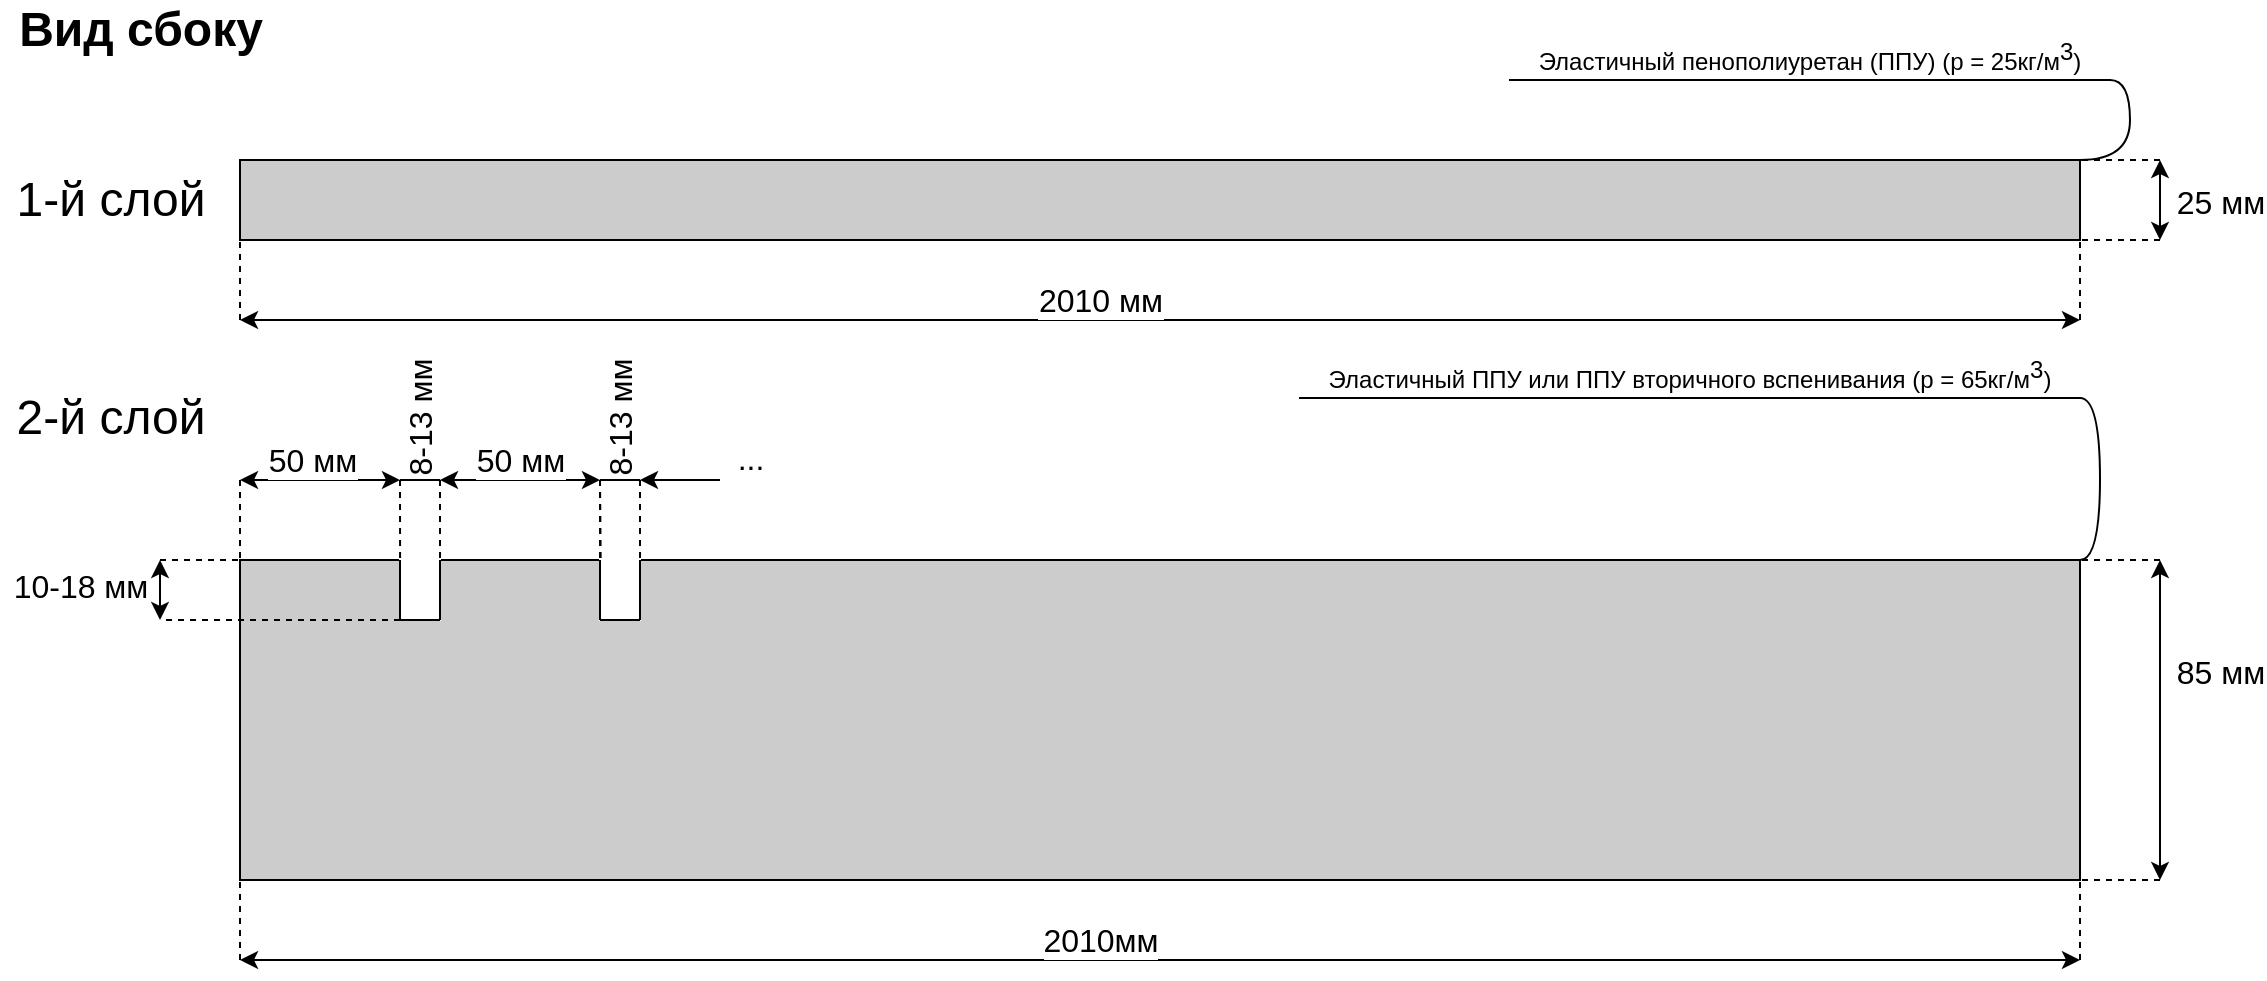 <mxfile version="13.6.5" type="github">
  <diagram id="4-XFf0C6SKH_D2xYOuUZ" name="Page-1">
    <mxGraphModel dx="539" dy="301" grid="1" gridSize="10" guides="1" tooltips="1" connect="1" arrows="1" fold="1" page="1" pageScale="1" pageWidth="1169" pageHeight="827" math="0" shadow="0">
      <root>
        <mxCell id="0" />
        <mxCell id="1" parent="0" />
        <mxCell id="OTciEMqC5oXOVYCcZYfU-3" value="Вид сбоку" style="text;html=1;align=center;verticalAlign=middle;resizable=0;points=[];autosize=1;fontSize=24;fontStyle=1" vertex="1" parent="1">
          <mxGeometry width="140" height="30" as="geometry" />
        </mxCell>
        <mxCell id="OTciEMqC5oXOVYCcZYfU-5" value="" style="rounded=0;whiteSpace=wrap;html=1;fontSize=24;fillColor=#CCCCCC;" vertex="1" parent="1">
          <mxGeometry x="120" y="80" width="920" height="40" as="geometry" />
        </mxCell>
        <mxCell id="OTciEMqC5oXOVYCcZYfU-6" value="Эластичный пенополиуретан (ППУ) (р = 25кг/м&lt;sup style=&quot;font-size: 12px&quot;&gt;3&lt;/sup&gt;)" style="whiteSpace=wrap;html=1;shape=partialRectangle;top=0;left=0;bottom=1;right=0;points=[[0,1],[1,1]];fillColor=none;align=center;verticalAlign=bottom;routingCenterY=0.5;snapToPoint=1;recursiveResize=0;autosize=1;treeFolding=1;treeMoving=1;newEdgeStyle={&quot;edgeStyle&quot;:&quot;entityRelationEdgeStyle&quot;,&quot;startArrow&quot;:&quot;none&quot;,&quot;endArrow&quot;:&quot;none&quot;,&quot;segment&quot;:10,&quot;curved&quot;:1};fontSize=12;" vertex="1" parent="1">
          <mxGeometry x="755" y="20" width="300" height="20" as="geometry" />
        </mxCell>
        <mxCell id="OTciEMqC5oXOVYCcZYfU-7" value="" style="edgeStyle=entityRelationEdgeStyle;startArrow=none;endArrow=none;segment=10;curved=1;fontSize=24;exitX=1;exitY=0;exitDx=0;exitDy=0;" edge="1" target="OTciEMqC5oXOVYCcZYfU-6" parent="1" source="OTciEMqC5oXOVYCcZYfU-5">
          <mxGeometry relative="1" as="geometry">
            <mxPoint x="680" y="80" as="sourcePoint" />
          </mxGeometry>
        </mxCell>
        <mxCell id="OTciEMqC5oXOVYCcZYfU-9" value="" style="endArrow=classic;startArrow=classic;html=1;fontSize=24;" edge="1" parent="1">
          <mxGeometry width="50" height="50" relative="1" as="geometry">
            <mxPoint x="1080" y="120" as="sourcePoint" />
            <mxPoint x="1080" y="80" as="targetPoint" />
          </mxGeometry>
        </mxCell>
        <mxCell id="OTciEMqC5oXOVYCcZYfU-32" value="25 мм" style="edgeLabel;html=1;align=center;verticalAlign=middle;resizable=0;points=[];fontSize=16;" vertex="1" connectable="0" parent="OTciEMqC5oXOVYCcZYfU-9">
          <mxGeometry x="0.23" relative="1" as="geometry">
            <mxPoint x="30" y="4.8" as="offset" />
          </mxGeometry>
        </mxCell>
        <mxCell id="OTciEMqC5oXOVYCcZYfU-10" value="" style="endArrow=none;html=1;fontSize=24;entryX=1;entryY=0;entryDx=0;entryDy=0;dashed=1;" edge="1" parent="1" target="OTciEMqC5oXOVYCcZYfU-5">
          <mxGeometry width="50" height="50" relative="1" as="geometry">
            <mxPoint x="1080" y="80" as="sourcePoint" />
            <mxPoint x="600" y="80" as="targetPoint" />
          </mxGeometry>
        </mxCell>
        <mxCell id="OTciEMqC5oXOVYCcZYfU-11" value="" style="endArrow=none;html=1;fontSize=24;entryX=1;entryY=1;entryDx=0;entryDy=0;dashed=1;" edge="1" parent="1" target="OTciEMqC5oXOVYCcZYfU-5">
          <mxGeometry width="50" height="50" relative="1" as="geometry">
            <mxPoint x="1080" y="120" as="sourcePoint" />
            <mxPoint x="600" y="80" as="targetPoint" />
          </mxGeometry>
        </mxCell>
        <mxCell id="OTciEMqC5oXOVYCcZYfU-13" value="&lt;font style=&quot;font-size: 24px&quot;&gt;1-й слой&lt;/font&gt;" style="text;html=1;align=center;verticalAlign=middle;resizable=0;points=[];autosize=1;fontSize=12;" vertex="1" parent="1">
          <mxGeometry y="90" width="110" height="20" as="geometry" />
        </mxCell>
        <mxCell id="OTciEMqC5oXOVYCcZYfU-14" value="" style="endArrow=none;dashed=1;html=1;fontSize=12;entryX=0;entryY=1;entryDx=0;entryDy=0;" edge="1" parent="1" target="OTciEMqC5oXOVYCcZYfU-5">
          <mxGeometry width="50" height="50" relative="1" as="geometry">
            <mxPoint x="120" y="160" as="sourcePoint" />
            <mxPoint x="570" y="60" as="targetPoint" />
          </mxGeometry>
        </mxCell>
        <mxCell id="OTciEMqC5oXOVYCcZYfU-15" value="" style="endArrow=none;dashed=1;html=1;fontSize=12;entryX=1;entryY=1;entryDx=0;entryDy=0;" edge="1" parent="1" target="OTciEMqC5oXOVYCcZYfU-5">
          <mxGeometry width="50" height="50" relative="1" as="geometry">
            <mxPoint x="1040" y="160" as="sourcePoint" />
            <mxPoint x="1040.0" y="130" as="targetPoint" />
          </mxGeometry>
        </mxCell>
        <mxCell id="OTciEMqC5oXOVYCcZYfU-16" value="" style="endArrow=classic;startArrow=classic;html=1;fontSize=12;" edge="1" parent="1">
          <mxGeometry width="50" height="50" relative="1" as="geometry">
            <mxPoint x="120" y="160" as="sourcePoint" />
            <mxPoint x="1040" y="160" as="targetPoint" />
          </mxGeometry>
        </mxCell>
        <mxCell id="OTciEMqC5oXOVYCcZYfU-17" value="2010 мм" style="edgeLabel;html=1;align=center;verticalAlign=middle;resizable=0;points=[];fontSize=16;" vertex="1" connectable="0" parent="OTciEMqC5oXOVYCcZYfU-16">
          <mxGeometry x="-0.086" y="5" relative="1" as="geometry">
            <mxPoint x="9.31" y="-5" as="offset" />
          </mxGeometry>
        </mxCell>
        <mxCell id="OTciEMqC5oXOVYCcZYfU-19" value="" style="rounded=0;whiteSpace=wrap;html=1;fontSize=24;fillColor=#CCCCCC;" vertex="1" parent="1">
          <mxGeometry x="120" y="280" width="920" height="160" as="geometry" />
        </mxCell>
        <mxCell id="OTciEMqC5oXOVYCcZYfU-20" value="Эластичный ППУ или ППУ вторичного вспенивания (р = 65кг/м&lt;sup style=&quot;font-size: 12px&quot;&gt;3&lt;/sup&gt;)" style="whiteSpace=wrap;html=1;shape=partialRectangle;top=0;left=0;bottom=1;right=0;points=[[0,1],[1,1]];fillColor=none;align=center;verticalAlign=bottom;routingCenterY=0.5;snapToPoint=1;recursiveResize=0;autosize=1;treeFolding=1;treeMoving=1;newEdgeStyle={&quot;edgeStyle&quot;:&quot;entityRelationEdgeStyle&quot;,&quot;startArrow&quot;:&quot;none&quot;,&quot;endArrow&quot;:&quot;none&quot;,&quot;segment&quot;:10,&quot;curved&quot;:1};fontSize=12;" vertex="1" parent="1">
          <mxGeometry x="650" y="179" width="390" height="20" as="geometry" />
        </mxCell>
        <mxCell id="OTciEMqC5oXOVYCcZYfU-21" value="" style="edgeStyle=entityRelationEdgeStyle;startArrow=none;endArrow=none;segment=10;curved=1;fontSize=24;exitX=1;exitY=0;exitDx=0;exitDy=0;" edge="1" parent="1" source="OTciEMqC5oXOVYCcZYfU-19" target="OTciEMqC5oXOVYCcZYfU-20">
          <mxGeometry relative="1" as="geometry">
            <mxPoint x="680" y="280" as="sourcePoint" />
          </mxGeometry>
        </mxCell>
        <mxCell id="OTciEMqC5oXOVYCcZYfU-22" value="" style="endArrow=classic;startArrow=classic;html=1;fontSize=24;" edge="1" parent="1">
          <mxGeometry width="50" height="50" relative="1" as="geometry">
            <mxPoint x="1080" y="440" as="sourcePoint" />
            <mxPoint x="1080" y="280" as="targetPoint" />
          </mxGeometry>
        </mxCell>
        <mxCell id="OTciEMqC5oXOVYCcZYfU-31" value="85 мм" style="edgeLabel;html=1;align=center;verticalAlign=middle;resizable=0;points=[];fontSize=16;" vertex="1" connectable="0" parent="OTciEMqC5oXOVYCcZYfU-22">
          <mxGeometry x="0.397" y="2" relative="1" as="geometry">
            <mxPoint x="32" y="8" as="offset" />
          </mxGeometry>
        </mxCell>
        <mxCell id="OTciEMqC5oXOVYCcZYfU-24" value="" style="endArrow=none;html=1;fontSize=24;entryX=1;entryY=0;entryDx=0;entryDy=0;dashed=1;" edge="1" parent="1" target="OTciEMqC5oXOVYCcZYfU-19">
          <mxGeometry width="50" height="50" relative="1" as="geometry">
            <mxPoint x="1080" y="280" as="sourcePoint" />
            <mxPoint x="600" y="280" as="targetPoint" />
          </mxGeometry>
        </mxCell>
        <mxCell id="OTciEMqC5oXOVYCcZYfU-25" value="" style="endArrow=none;html=1;fontSize=24;entryX=1;entryY=1;entryDx=0;entryDy=0;dashed=1;" edge="1" parent="1" target="OTciEMqC5oXOVYCcZYfU-19">
          <mxGeometry width="50" height="50" relative="1" as="geometry">
            <mxPoint x="1080" y="440" as="sourcePoint" />
            <mxPoint x="1040.0" y="440" as="targetPoint" />
          </mxGeometry>
        </mxCell>
        <mxCell id="OTciEMqC5oXOVYCcZYfU-26" value="&lt;font style=&quot;font-size: 24px&quot;&gt;2-й слой&lt;/font&gt;" style="text;html=1;align=center;verticalAlign=middle;resizable=0;points=[];autosize=1;fontSize=12;" vertex="1" parent="1">
          <mxGeometry y="199" width="110" height="20" as="geometry" />
        </mxCell>
        <mxCell id="OTciEMqC5oXOVYCcZYfU-27" value="" style="endArrow=none;dashed=1;html=1;fontSize=12;entryX=0;entryY=1;entryDx=0;entryDy=0;" edge="1" parent="1" target="OTciEMqC5oXOVYCcZYfU-19">
          <mxGeometry width="50" height="50" relative="1" as="geometry">
            <mxPoint x="120" y="480" as="sourcePoint" />
            <mxPoint x="120.0" y="440" as="targetPoint" />
          </mxGeometry>
        </mxCell>
        <mxCell id="OTciEMqC5oXOVYCcZYfU-28" value="" style="endArrow=none;dashed=1;html=1;fontSize=12;entryX=1;entryY=1;entryDx=0;entryDy=0;" edge="1" parent="1" target="OTciEMqC5oXOVYCcZYfU-19">
          <mxGeometry width="50" height="50" relative="1" as="geometry">
            <mxPoint x="1040" y="480" as="sourcePoint" />
            <mxPoint x="940" y="460" as="targetPoint" />
          </mxGeometry>
        </mxCell>
        <mxCell id="OTciEMqC5oXOVYCcZYfU-29" value="" style="endArrow=classic;startArrow=classic;html=1;fontSize=12;" edge="1" parent="1">
          <mxGeometry width="50" height="50" relative="1" as="geometry">
            <mxPoint x="120" y="480" as="sourcePoint" />
            <mxPoint x="1040" y="480" as="targetPoint" />
          </mxGeometry>
        </mxCell>
        <mxCell id="OTciEMqC5oXOVYCcZYfU-30" value="2010мм" style="edgeLabel;html=1;align=center;verticalAlign=middle;resizable=0;points=[];fontSize=16;" vertex="1" connectable="0" parent="OTciEMqC5oXOVYCcZYfU-29">
          <mxGeometry x="-0.086" y="5" relative="1" as="geometry">
            <mxPoint x="9.31" y="-5" as="offset" />
          </mxGeometry>
        </mxCell>
        <mxCell id="OTciEMqC5oXOVYCcZYfU-34" value="" style="endArrow=classic;startArrow=classic;html=1;fontSize=24;" edge="1" parent="1">
          <mxGeometry width="50" height="50" relative="1" as="geometry">
            <mxPoint x="200" y="240" as="sourcePoint" />
            <mxPoint x="120" y="240" as="targetPoint" />
          </mxGeometry>
        </mxCell>
        <mxCell id="OTciEMqC5oXOVYCcZYfU-35" value="50 мм" style="edgeLabel;html=1;align=center;verticalAlign=middle;resizable=0;points=[];fontSize=16;" vertex="1" connectable="0" parent="OTciEMqC5oXOVYCcZYfU-34">
          <mxGeometry x="0.23" relative="1" as="geometry">
            <mxPoint x="5" y="-10" as="offset" />
          </mxGeometry>
        </mxCell>
        <mxCell id="OTciEMqC5oXOVYCcZYfU-36" value="" style="endArrow=none;html=1;fontSize=24;entryX=0;entryY=0;entryDx=0;entryDy=0;dashed=1;" edge="1" parent="1" target="OTciEMqC5oXOVYCcZYfU-19">
          <mxGeometry width="50" height="50" relative="1" as="geometry">
            <mxPoint x="120" y="240" as="sourcePoint" />
            <mxPoint x="180" y="214" as="targetPoint" />
          </mxGeometry>
        </mxCell>
        <mxCell id="OTciEMqC5oXOVYCcZYfU-37" value="" style="endArrow=none;html=1;fontSize=24;entryX=0.087;entryY=-0.003;entryDx=0;entryDy=0;dashed=1;entryPerimeter=0;" edge="1" parent="1" target="OTciEMqC5oXOVYCcZYfU-19">
          <mxGeometry width="50" height="50" relative="1" as="geometry">
            <mxPoint x="200" y="240" as="sourcePoint" />
            <mxPoint x="180.0" y="254" as="targetPoint" />
          </mxGeometry>
        </mxCell>
        <mxCell id="OTciEMqC5oXOVYCcZYfU-38" value="" style="endArrow=none;html=1;fontSize=24;entryX=1;entryY=0;entryDx=0;entryDy=0;dashed=1;" edge="1" parent="1" target="OTciEMqC5oXOVYCcZYfU-41">
          <mxGeometry width="50" height="50" relative="1" as="geometry">
            <mxPoint x="220" y="240" as="sourcePoint" />
            <mxPoint x="240.0" y="280" as="targetPoint" />
          </mxGeometry>
        </mxCell>
        <mxCell id="OTciEMqC5oXOVYCcZYfU-41" value="" style="rounded=0;whiteSpace=wrap;html=1;fontSize=16;strokeColor=#FFFFFF;" vertex="1" parent="1">
          <mxGeometry x="200" y="280" width="20" height="30" as="geometry" />
        </mxCell>
        <mxCell id="OTciEMqC5oXOVYCcZYfU-42" value="8-13 мм" style="text;html=1;align=center;verticalAlign=middle;resizable=0;points=[];autosize=1;fontSize=16;rotation=-90;" vertex="1" parent="1">
          <mxGeometry x="175" y="199" width="70" height="20" as="geometry" />
        </mxCell>
        <mxCell id="OTciEMqC5oXOVYCcZYfU-43" value="" style="endArrow=none;html=1;fontSize=16;" edge="1" parent="1">
          <mxGeometry width="50" height="50" relative="1" as="geometry">
            <mxPoint x="200" y="240" as="sourcePoint" />
            <mxPoint x="220" y="240" as="targetPoint" />
          </mxGeometry>
        </mxCell>
        <mxCell id="OTciEMqC5oXOVYCcZYfU-44" value="" style="endArrow=none;dashed=1;html=1;fontSize=16;exitX=0;exitY=1;exitDx=0;exitDy=0;" edge="1" parent="1" source="OTciEMqC5oXOVYCcZYfU-41">
          <mxGeometry width="50" height="50" relative="1" as="geometry">
            <mxPoint x="200" y="330" as="sourcePoint" />
            <mxPoint x="80" y="310" as="targetPoint" />
          </mxGeometry>
        </mxCell>
        <mxCell id="OTciEMqC5oXOVYCcZYfU-45" value="" style="endArrow=none;dashed=1;html=1;fontSize=16;entryX=0;entryY=0;entryDx=0;entryDy=0;" edge="1" parent="1" target="OTciEMqC5oXOVYCcZYfU-19">
          <mxGeometry width="50" height="50" relative="1" as="geometry">
            <mxPoint x="80" y="280" as="sourcePoint" />
            <mxPoint x="300" y="270" as="targetPoint" />
          </mxGeometry>
        </mxCell>
        <mxCell id="OTciEMqC5oXOVYCcZYfU-46" value="" style="endArrow=classic;startArrow=classic;html=1;fontSize=24;" edge="1" parent="1">
          <mxGeometry width="50" height="50" relative="1" as="geometry">
            <mxPoint x="80" y="280" as="sourcePoint" />
            <mxPoint x="80" y="310" as="targetPoint" />
          </mxGeometry>
        </mxCell>
        <mxCell id="OTciEMqC5oXOVYCcZYfU-47" value="10-18 мм" style="edgeLabel;html=1;align=center;verticalAlign=middle;resizable=0;points=[];fontSize=16;" vertex="1" connectable="0" parent="OTciEMqC5oXOVYCcZYfU-46">
          <mxGeometry x="0.23" relative="1" as="geometry">
            <mxPoint x="-40" y="-6.03" as="offset" />
          </mxGeometry>
        </mxCell>
        <mxCell id="OTciEMqC5oXOVYCcZYfU-48" value="" style="endArrow=none;html=1;fontSize=16;entryX=0;entryY=0;entryDx=0;entryDy=0;exitX=0;exitY=1;exitDx=0;exitDy=0;" edge="1" parent="1" source="OTciEMqC5oXOVYCcZYfU-41" target="OTciEMqC5oXOVYCcZYfU-41">
          <mxGeometry width="50" height="50" relative="1" as="geometry">
            <mxPoint x="240" y="320" as="sourcePoint" />
            <mxPoint x="290" y="270" as="targetPoint" />
          </mxGeometry>
        </mxCell>
        <mxCell id="OTciEMqC5oXOVYCcZYfU-49" value="" style="endArrow=none;html=1;fontSize=16;exitX=0;exitY=1;exitDx=0;exitDy=0;entryX=1;entryY=1;entryDx=0;entryDy=0;" edge="1" parent="1" source="OTciEMqC5oXOVYCcZYfU-41" target="OTciEMqC5oXOVYCcZYfU-41">
          <mxGeometry width="50" height="50" relative="1" as="geometry">
            <mxPoint x="240" y="320" as="sourcePoint" />
            <mxPoint x="290" y="270" as="targetPoint" />
          </mxGeometry>
        </mxCell>
        <mxCell id="OTciEMqC5oXOVYCcZYfU-50" value="" style="endArrow=none;html=1;fontSize=16;entryX=1;entryY=0;entryDx=0;entryDy=0;exitX=1;exitY=1;exitDx=0;exitDy=0;" edge="1" parent="1" source="OTciEMqC5oXOVYCcZYfU-41" target="OTciEMqC5oXOVYCcZYfU-41">
          <mxGeometry width="50" height="50" relative="1" as="geometry">
            <mxPoint x="210" y="340" as="sourcePoint" />
            <mxPoint x="210" y="290" as="targetPoint" />
          </mxGeometry>
        </mxCell>
        <mxCell id="OTciEMqC5oXOVYCcZYfU-51" value="" style="endArrow=classic;startArrow=classic;html=1;fontSize=24;" edge="1" parent="1">
          <mxGeometry width="50" height="50" relative="1" as="geometry">
            <mxPoint x="300" y="240" as="sourcePoint" />
            <mxPoint x="220" y="240" as="targetPoint" />
          </mxGeometry>
        </mxCell>
        <mxCell id="OTciEMqC5oXOVYCcZYfU-52" value="50 мм" style="edgeLabel;html=1;align=center;verticalAlign=middle;resizable=0;points=[];fontSize=16;" vertex="1" connectable="0" parent="OTciEMqC5oXOVYCcZYfU-51">
          <mxGeometry x="0.23" relative="1" as="geometry">
            <mxPoint x="8.97" y="-10" as="offset" />
          </mxGeometry>
        </mxCell>
        <mxCell id="OTciEMqC5oXOVYCcZYfU-54" value="" style="endArrow=none;html=1;fontSize=24;entryX=0.196;entryY=0.005;entryDx=0;entryDy=0;dashed=1;entryPerimeter=0;" edge="1" parent="1" target="OTciEMqC5oXOVYCcZYfU-19">
          <mxGeometry width="50" height="50" relative="1" as="geometry">
            <mxPoint x="300" y="240" as="sourcePoint" />
            <mxPoint x="310.04" y="279.52" as="targetPoint" />
          </mxGeometry>
        </mxCell>
        <mxCell id="OTciEMqC5oXOVYCcZYfU-55" value="" style="endArrow=none;html=1;fontSize=24;entryX=0.087;entryY=-0.003;entryDx=0;entryDy=0;dashed=1;entryPerimeter=0;" edge="1" parent="1">
          <mxGeometry width="50" height="50" relative="1" as="geometry">
            <mxPoint x="300" y="240" as="sourcePoint" />
            <mxPoint x="300.04" y="279.52" as="targetPoint" />
          </mxGeometry>
        </mxCell>
        <mxCell id="OTciEMqC5oXOVYCcZYfU-56" value="" style="endArrow=none;html=1;fontSize=24;entryX=1;entryY=0;entryDx=0;entryDy=0;dashed=1;" edge="1" parent="1" target="OTciEMqC5oXOVYCcZYfU-57">
          <mxGeometry width="50" height="50" relative="1" as="geometry">
            <mxPoint x="320" y="240" as="sourcePoint" />
            <mxPoint x="340.0" y="280" as="targetPoint" />
          </mxGeometry>
        </mxCell>
        <mxCell id="OTciEMqC5oXOVYCcZYfU-57" value="" style="rounded=0;whiteSpace=wrap;html=1;fontSize=16;strokeColor=#FFFFFF;" vertex="1" parent="1">
          <mxGeometry x="300" y="280" width="20" height="30" as="geometry" />
        </mxCell>
        <mxCell id="OTciEMqC5oXOVYCcZYfU-58" value="8-13 мм" style="text;html=1;align=center;verticalAlign=middle;resizable=0;points=[];autosize=1;fontSize=16;rotation=-90;" vertex="1" parent="1">
          <mxGeometry x="275" y="199" width="70" height="20" as="geometry" />
        </mxCell>
        <mxCell id="OTciEMqC5oXOVYCcZYfU-59" value="" style="endArrow=none;html=1;fontSize=16;" edge="1" parent="1">
          <mxGeometry width="50" height="50" relative="1" as="geometry">
            <mxPoint x="300" y="240" as="sourcePoint" />
            <mxPoint x="320" y="240" as="targetPoint" />
          </mxGeometry>
        </mxCell>
        <mxCell id="OTciEMqC5oXOVYCcZYfU-60" value="" style="endArrow=none;html=1;fontSize=16;entryX=0;entryY=0;entryDx=0;entryDy=0;exitX=0;exitY=1;exitDx=0;exitDy=0;" edge="1" parent="1" source="OTciEMqC5oXOVYCcZYfU-57" target="OTciEMqC5oXOVYCcZYfU-57">
          <mxGeometry width="50" height="50" relative="1" as="geometry">
            <mxPoint x="340" y="320" as="sourcePoint" />
            <mxPoint x="390" y="270" as="targetPoint" />
          </mxGeometry>
        </mxCell>
        <mxCell id="OTciEMqC5oXOVYCcZYfU-61" value="" style="endArrow=none;html=1;fontSize=16;exitX=0;exitY=1;exitDx=0;exitDy=0;entryX=1;entryY=1;entryDx=0;entryDy=0;" edge="1" parent="1" source="OTciEMqC5oXOVYCcZYfU-57" target="OTciEMqC5oXOVYCcZYfU-57">
          <mxGeometry width="50" height="50" relative="1" as="geometry">
            <mxPoint x="340" y="320" as="sourcePoint" />
            <mxPoint x="390" y="270" as="targetPoint" />
          </mxGeometry>
        </mxCell>
        <mxCell id="OTciEMqC5oXOVYCcZYfU-62" value="" style="endArrow=none;html=1;fontSize=16;entryX=1;entryY=0;entryDx=0;entryDy=0;exitX=1;exitY=1;exitDx=0;exitDy=0;" edge="1" parent="1" source="OTciEMqC5oXOVYCcZYfU-57" target="OTciEMqC5oXOVYCcZYfU-57">
          <mxGeometry width="50" height="50" relative="1" as="geometry">
            <mxPoint x="310" y="340" as="sourcePoint" />
            <mxPoint x="310" y="290" as="targetPoint" />
          </mxGeometry>
        </mxCell>
        <mxCell id="OTciEMqC5oXOVYCcZYfU-63" value="" style="endArrow=classic;startArrow=none;html=1;fontSize=24;endFill=1;startFill=0;" edge="1" parent="1">
          <mxGeometry width="50" height="50" relative="1" as="geometry">
            <mxPoint x="360" y="240" as="sourcePoint" />
            <mxPoint x="320" y="240" as="targetPoint" />
          </mxGeometry>
        </mxCell>
        <mxCell id="OTciEMqC5oXOVYCcZYfU-66" value="..." style="text;html=1;align=center;verticalAlign=middle;resizable=0;points=[];autosize=1;fontSize=16;" vertex="1" parent="1">
          <mxGeometry x="360" y="219" width="30" height="20" as="geometry" />
        </mxCell>
      </root>
    </mxGraphModel>
  </diagram>
</mxfile>

